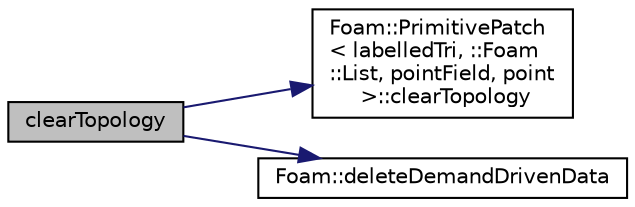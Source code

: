 digraph "clearTopology"
{
  bgcolor="transparent";
  edge [fontname="Helvetica",fontsize="10",labelfontname="Helvetica",labelfontsize="10"];
  node [fontname="Helvetica",fontsize="10",shape=record];
  rankdir="LR";
  Node261 [label="clearTopology",height=0.2,width=0.4,color="black", fillcolor="grey75", style="filled", fontcolor="black"];
  Node261 -> Node262 [color="midnightblue",fontsize="10",style="solid",fontname="Helvetica"];
  Node262 [label="Foam::PrimitivePatch\l\< labelledTri, ::Foam\l::List, pointField, point\l \>::clearTopology",height=0.2,width=0.4,color="black",URL="$a28693.html#a7bf396cb5f889f9d774acbbbfcdd83e0"];
  Node261 -> Node263 [color="midnightblue",fontsize="10",style="solid",fontname="Helvetica"];
  Node263 [label="Foam::deleteDemandDrivenData",height=0.2,width=0.4,color="black",URL="$a21851.html#a676ff999562d389fd174d693e17d230a"];
}
